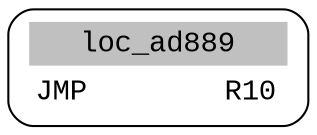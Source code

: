 digraph asm_graph {
1941 [
shape="Mrecord" fontname="Courier New"label =<<table border="0" cellborder="0" cellpadding="3"><tr><td align="center" colspan="2" bgcolor="grey">loc_ad889</td></tr><tr><td align="left">JMP        R10</td></tr></table>> ];
}